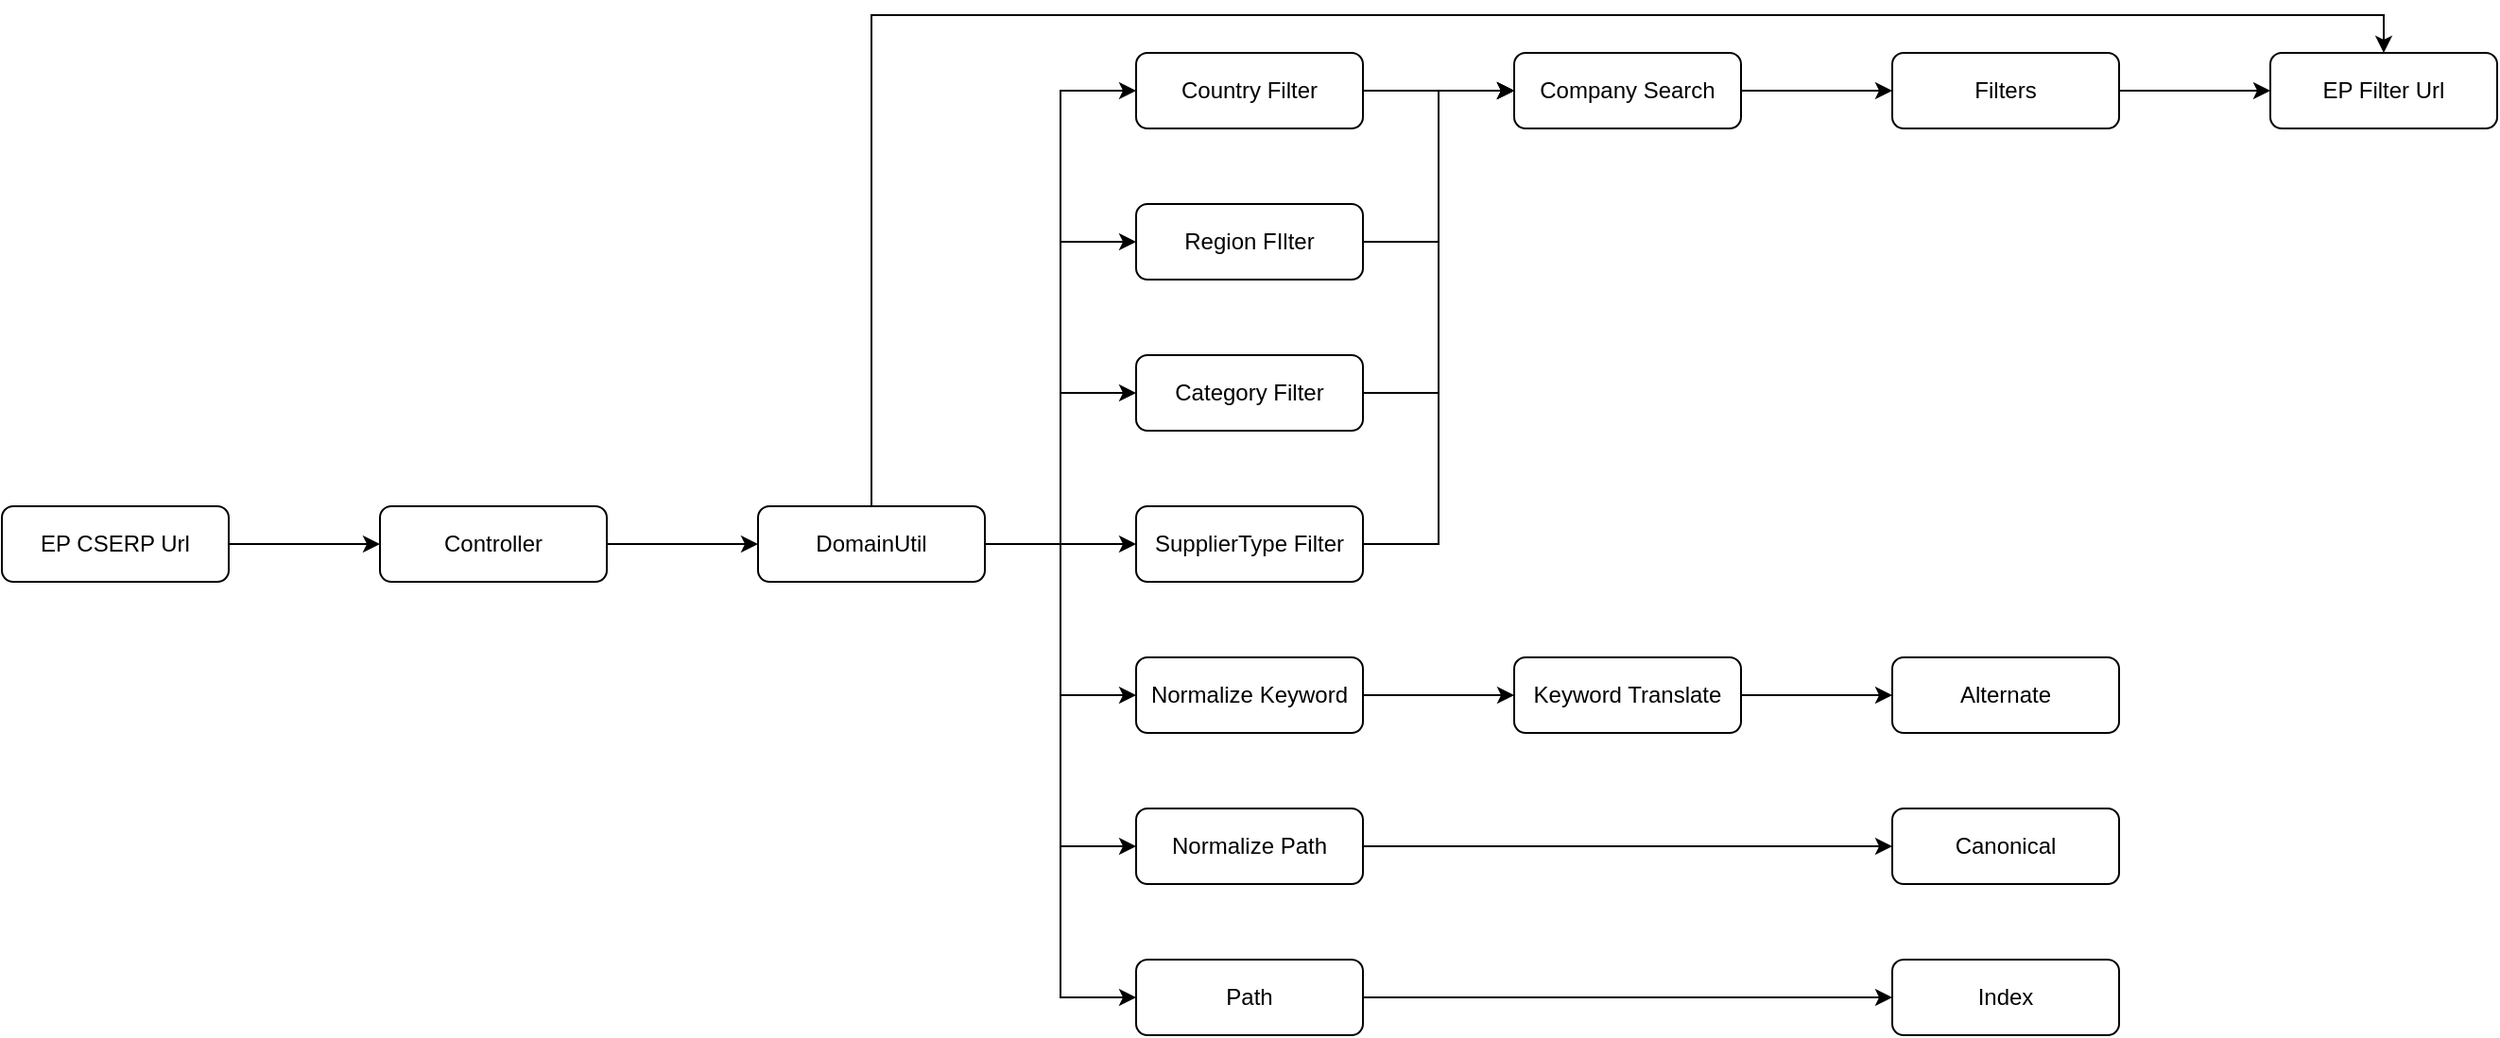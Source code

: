 <mxfile version="26.1.3">
  <diagram name="第 1 页" id="7Xrn4tYUbD6AxUcLTrmy">
    <mxGraphModel dx="1434" dy="1823" grid="1" gridSize="10" guides="1" tooltips="1" connect="1" arrows="1" fold="1" page="1" pageScale="1" pageWidth="827" pageHeight="1169" math="0" shadow="0">
      <root>
        <mxCell id="0" />
        <mxCell id="1" parent="0" />
        <mxCell id="qFR6V-hlNSRlsBP7KuYm-17" style="edgeStyle=orthogonalEdgeStyle;rounded=0;orthogonalLoop=1;jettySize=auto;html=1;exitX=1;exitY=0.5;exitDx=0;exitDy=0;entryX=0;entryY=0.5;entryDx=0;entryDy=0;" edge="1" parent="1" source="qFR6V-hlNSRlsBP7KuYm-2" target="qFR6V-hlNSRlsBP7KuYm-3">
          <mxGeometry relative="1" as="geometry" />
        </mxCell>
        <mxCell id="qFR6V-hlNSRlsBP7KuYm-2" value="EP CSERP Url" style="rounded=1;whiteSpace=wrap;html=1;" vertex="1" parent="1">
          <mxGeometry x="80" y="160" width="120" height="40" as="geometry" />
        </mxCell>
        <mxCell id="qFR6V-hlNSRlsBP7KuYm-18" style="edgeStyle=orthogonalEdgeStyle;rounded=0;orthogonalLoop=1;jettySize=auto;html=1;exitX=1;exitY=0.5;exitDx=0;exitDy=0;entryX=0;entryY=0.5;entryDx=0;entryDy=0;" edge="1" parent="1" source="qFR6V-hlNSRlsBP7KuYm-3" target="qFR6V-hlNSRlsBP7KuYm-4">
          <mxGeometry relative="1" as="geometry" />
        </mxCell>
        <mxCell id="qFR6V-hlNSRlsBP7KuYm-3" value="Controller" style="rounded=1;whiteSpace=wrap;html=1;" vertex="1" parent="1">
          <mxGeometry x="280" y="160" width="120" height="40" as="geometry" />
        </mxCell>
        <mxCell id="qFR6V-hlNSRlsBP7KuYm-19" style="edgeStyle=orthogonalEdgeStyle;rounded=0;orthogonalLoop=1;jettySize=auto;html=1;exitX=1;exitY=0.5;exitDx=0;exitDy=0;entryX=0;entryY=0.5;entryDx=0;entryDy=0;" edge="1" parent="1" source="qFR6V-hlNSRlsBP7KuYm-4" target="qFR6V-hlNSRlsBP7KuYm-5">
          <mxGeometry relative="1" as="geometry" />
        </mxCell>
        <mxCell id="qFR6V-hlNSRlsBP7KuYm-20" style="edgeStyle=orthogonalEdgeStyle;rounded=0;orthogonalLoop=1;jettySize=auto;html=1;exitX=1;exitY=0.5;exitDx=0;exitDy=0;entryX=0;entryY=0.5;entryDx=0;entryDy=0;" edge="1" parent="1" source="qFR6V-hlNSRlsBP7KuYm-4" target="qFR6V-hlNSRlsBP7KuYm-6">
          <mxGeometry relative="1" as="geometry" />
        </mxCell>
        <mxCell id="qFR6V-hlNSRlsBP7KuYm-21" style="edgeStyle=orthogonalEdgeStyle;rounded=0;orthogonalLoop=1;jettySize=auto;html=1;exitX=1;exitY=0.5;exitDx=0;exitDy=0;entryX=0;entryY=0.5;entryDx=0;entryDy=0;" edge="1" parent="1" source="qFR6V-hlNSRlsBP7KuYm-4" target="qFR6V-hlNSRlsBP7KuYm-7">
          <mxGeometry relative="1" as="geometry" />
        </mxCell>
        <mxCell id="qFR6V-hlNSRlsBP7KuYm-22" style="edgeStyle=orthogonalEdgeStyle;rounded=0;orthogonalLoop=1;jettySize=auto;html=1;exitX=1;exitY=0.5;exitDx=0;exitDy=0;entryX=0;entryY=0.5;entryDx=0;entryDy=0;" edge="1" parent="1" source="qFR6V-hlNSRlsBP7KuYm-4" target="qFR6V-hlNSRlsBP7KuYm-8">
          <mxGeometry relative="1" as="geometry" />
        </mxCell>
        <mxCell id="qFR6V-hlNSRlsBP7KuYm-28" style="edgeStyle=orthogonalEdgeStyle;rounded=0;orthogonalLoop=1;jettySize=auto;html=1;exitX=1;exitY=0.5;exitDx=0;exitDy=0;entryX=0;entryY=0.5;entryDx=0;entryDy=0;" edge="1" parent="1" source="qFR6V-hlNSRlsBP7KuYm-4" target="qFR6V-hlNSRlsBP7KuYm-9">
          <mxGeometry relative="1" as="geometry" />
        </mxCell>
        <mxCell id="qFR6V-hlNSRlsBP7KuYm-29" style="edgeStyle=orthogonalEdgeStyle;rounded=0;orthogonalLoop=1;jettySize=auto;html=1;exitX=1;exitY=0.5;exitDx=0;exitDy=0;entryX=0;entryY=0.5;entryDx=0;entryDy=0;" edge="1" parent="1" source="qFR6V-hlNSRlsBP7KuYm-4" target="qFR6V-hlNSRlsBP7KuYm-10">
          <mxGeometry relative="1" as="geometry" />
        </mxCell>
        <mxCell id="qFR6V-hlNSRlsBP7KuYm-30" style="edgeStyle=orthogonalEdgeStyle;rounded=0;orthogonalLoop=1;jettySize=auto;html=1;exitX=1;exitY=0.5;exitDx=0;exitDy=0;entryX=0;entryY=0.5;entryDx=0;entryDy=0;" edge="1" parent="1" source="qFR6V-hlNSRlsBP7KuYm-4" target="qFR6V-hlNSRlsBP7KuYm-16">
          <mxGeometry relative="1" as="geometry" />
        </mxCell>
        <mxCell id="qFR6V-hlNSRlsBP7KuYm-40" style="edgeStyle=orthogonalEdgeStyle;rounded=0;orthogonalLoop=1;jettySize=auto;html=1;exitX=0.5;exitY=0;exitDx=0;exitDy=0;entryX=0.5;entryY=0;entryDx=0;entryDy=0;" edge="1" parent="1" source="qFR6V-hlNSRlsBP7KuYm-4" target="qFR6V-hlNSRlsBP7KuYm-37">
          <mxGeometry relative="1" as="geometry" />
        </mxCell>
        <mxCell id="qFR6V-hlNSRlsBP7KuYm-4" value="DomainUtil" style="rounded=1;whiteSpace=wrap;html=1;" vertex="1" parent="1">
          <mxGeometry x="480" y="160" width="120" height="40" as="geometry" />
        </mxCell>
        <mxCell id="qFR6V-hlNSRlsBP7KuYm-23" style="edgeStyle=orthogonalEdgeStyle;rounded=0;orthogonalLoop=1;jettySize=auto;html=1;exitX=1;exitY=0.5;exitDx=0;exitDy=0;entryX=0;entryY=0.5;entryDx=0;entryDy=0;" edge="1" parent="1" source="qFR6V-hlNSRlsBP7KuYm-5" target="qFR6V-hlNSRlsBP7KuYm-11">
          <mxGeometry relative="1" as="geometry" />
        </mxCell>
        <mxCell id="qFR6V-hlNSRlsBP7KuYm-5" value="Country Filter" style="rounded=1;whiteSpace=wrap;html=1;" vertex="1" parent="1">
          <mxGeometry x="680" y="-80" width="120" height="40" as="geometry" />
        </mxCell>
        <mxCell id="qFR6V-hlNSRlsBP7KuYm-24" style="edgeStyle=orthogonalEdgeStyle;rounded=0;orthogonalLoop=1;jettySize=auto;html=1;exitX=1;exitY=0.5;exitDx=0;exitDy=0;entryX=0;entryY=0.5;entryDx=0;entryDy=0;" edge="1" parent="1" source="qFR6V-hlNSRlsBP7KuYm-6" target="qFR6V-hlNSRlsBP7KuYm-11">
          <mxGeometry relative="1" as="geometry" />
        </mxCell>
        <mxCell id="qFR6V-hlNSRlsBP7KuYm-6" value="Region FIlter" style="rounded=1;whiteSpace=wrap;html=1;" vertex="1" parent="1">
          <mxGeometry x="680" width="120" height="40" as="geometry" />
        </mxCell>
        <mxCell id="qFR6V-hlNSRlsBP7KuYm-26" style="edgeStyle=orthogonalEdgeStyle;rounded=0;orthogonalLoop=1;jettySize=auto;html=1;exitX=1;exitY=0.5;exitDx=0;exitDy=0;entryX=0;entryY=0.5;entryDx=0;entryDy=0;" edge="1" parent="1" source="qFR6V-hlNSRlsBP7KuYm-7" target="qFR6V-hlNSRlsBP7KuYm-11">
          <mxGeometry relative="1" as="geometry" />
        </mxCell>
        <mxCell id="qFR6V-hlNSRlsBP7KuYm-7" value="Category Filter" style="rounded=1;whiteSpace=wrap;html=1;" vertex="1" parent="1">
          <mxGeometry x="680" y="80" width="120" height="40" as="geometry" />
        </mxCell>
        <mxCell id="qFR6V-hlNSRlsBP7KuYm-27" style="edgeStyle=orthogonalEdgeStyle;rounded=0;orthogonalLoop=1;jettySize=auto;html=1;exitX=1;exitY=0.5;exitDx=0;exitDy=0;entryX=0;entryY=0.5;entryDx=0;entryDy=0;" edge="1" parent="1" source="qFR6V-hlNSRlsBP7KuYm-8" target="qFR6V-hlNSRlsBP7KuYm-11">
          <mxGeometry relative="1" as="geometry" />
        </mxCell>
        <mxCell id="qFR6V-hlNSRlsBP7KuYm-8" value="SupplierType Filter" style="rounded=1;whiteSpace=wrap;html=1;" vertex="1" parent="1">
          <mxGeometry x="680" y="160" width="120" height="40" as="geometry" />
        </mxCell>
        <mxCell id="qFR6V-hlNSRlsBP7KuYm-31" style="edgeStyle=orthogonalEdgeStyle;rounded=0;orthogonalLoop=1;jettySize=auto;html=1;exitX=1;exitY=0.5;exitDx=0;exitDy=0;" edge="1" parent="1" source="qFR6V-hlNSRlsBP7KuYm-9" target="qFR6V-hlNSRlsBP7KuYm-12">
          <mxGeometry relative="1" as="geometry" />
        </mxCell>
        <mxCell id="qFR6V-hlNSRlsBP7KuYm-9" value="Normalize Keyword" style="rounded=1;whiteSpace=wrap;html=1;" vertex="1" parent="1">
          <mxGeometry x="680" y="240" width="120" height="40" as="geometry" />
        </mxCell>
        <mxCell id="qFR6V-hlNSRlsBP7KuYm-33" style="edgeStyle=orthogonalEdgeStyle;rounded=0;orthogonalLoop=1;jettySize=auto;html=1;exitX=1;exitY=0.5;exitDx=0;exitDy=0;entryX=0;entryY=0.5;entryDx=0;entryDy=0;" edge="1" parent="1" source="qFR6V-hlNSRlsBP7KuYm-10" target="qFR6V-hlNSRlsBP7KuYm-13">
          <mxGeometry relative="1" as="geometry" />
        </mxCell>
        <mxCell id="qFR6V-hlNSRlsBP7KuYm-10" value="Normalize Path" style="rounded=1;whiteSpace=wrap;html=1;" vertex="1" parent="1">
          <mxGeometry x="680" y="320" width="120" height="40" as="geometry" />
        </mxCell>
        <mxCell id="qFR6V-hlNSRlsBP7KuYm-38" style="edgeStyle=orthogonalEdgeStyle;rounded=0;orthogonalLoop=1;jettySize=auto;html=1;exitX=1;exitY=0.5;exitDx=0;exitDy=0;entryX=0;entryY=0.5;entryDx=0;entryDy=0;" edge="1" parent="1" source="qFR6V-hlNSRlsBP7KuYm-11" target="qFR6V-hlNSRlsBP7KuYm-36">
          <mxGeometry relative="1" as="geometry" />
        </mxCell>
        <mxCell id="qFR6V-hlNSRlsBP7KuYm-11" value="Company Search" style="rounded=1;whiteSpace=wrap;html=1;" vertex="1" parent="1">
          <mxGeometry x="880" y="-80" width="120" height="40" as="geometry" />
        </mxCell>
        <mxCell id="qFR6V-hlNSRlsBP7KuYm-32" style="edgeStyle=orthogonalEdgeStyle;rounded=0;orthogonalLoop=1;jettySize=auto;html=1;exitX=1;exitY=0.5;exitDx=0;exitDy=0;entryX=0;entryY=0.5;entryDx=0;entryDy=0;" edge="1" parent="1" source="qFR6V-hlNSRlsBP7KuYm-12" target="qFR6V-hlNSRlsBP7KuYm-14">
          <mxGeometry relative="1" as="geometry" />
        </mxCell>
        <mxCell id="qFR6V-hlNSRlsBP7KuYm-12" value="Keyword Translate" style="rounded=1;whiteSpace=wrap;html=1;" vertex="1" parent="1">
          <mxGeometry x="880" y="240" width="120" height="40" as="geometry" />
        </mxCell>
        <mxCell id="qFR6V-hlNSRlsBP7KuYm-13" value="Canonical" style="rounded=1;whiteSpace=wrap;html=1;" vertex="1" parent="1">
          <mxGeometry x="1080" y="320" width="120" height="40" as="geometry" />
        </mxCell>
        <mxCell id="qFR6V-hlNSRlsBP7KuYm-14" value="Alternate" style="rounded=1;whiteSpace=wrap;html=1;" vertex="1" parent="1">
          <mxGeometry x="1080" y="240" width="120" height="40" as="geometry" />
        </mxCell>
        <mxCell id="qFR6V-hlNSRlsBP7KuYm-15" value="Index" style="rounded=1;whiteSpace=wrap;html=1;" vertex="1" parent="1">
          <mxGeometry x="1080" y="400" width="120" height="40" as="geometry" />
        </mxCell>
        <mxCell id="qFR6V-hlNSRlsBP7KuYm-35" style="edgeStyle=orthogonalEdgeStyle;rounded=0;orthogonalLoop=1;jettySize=auto;html=1;exitX=1;exitY=0.5;exitDx=0;exitDy=0;entryX=0;entryY=0.5;entryDx=0;entryDy=0;" edge="1" parent="1" source="qFR6V-hlNSRlsBP7KuYm-16" target="qFR6V-hlNSRlsBP7KuYm-15">
          <mxGeometry relative="1" as="geometry" />
        </mxCell>
        <mxCell id="qFR6V-hlNSRlsBP7KuYm-16" value="Path" style="rounded=1;whiteSpace=wrap;html=1;" vertex="1" parent="1">
          <mxGeometry x="680" y="400" width="120" height="40" as="geometry" />
        </mxCell>
        <mxCell id="qFR6V-hlNSRlsBP7KuYm-39" style="edgeStyle=orthogonalEdgeStyle;rounded=0;orthogonalLoop=1;jettySize=auto;html=1;exitX=1;exitY=0.5;exitDx=0;exitDy=0;entryX=0;entryY=0.5;entryDx=0;entryDy=0;" edge="1" parent="1" source="qFR6V-hlNSRlsBP7KuYm-36" target="qFR6V-hlNSRlsBP7KuYm-37">
          <mxGeometry relative="1" as="geometry" />
        </mxCell>
        <mxCell id="qFR6V-hlNSRlsBP7KuYm-36" value="Filters" style="rounded=1;whiteSpace=wrap;html=1;" vertex="1" parent="1">
          <mxGeometry x="1080" y="-80" width="120" height="40" as="geometry" />
        </mxCell>
        <mxCell id="qFR6V-hlNSRlsBP7KuYm-37" value="EP Filter Url" style="rounded=1;whiteSpace=wrap;html=1;" vertex="1" parent="1">
          <mxGeometry x="1280" y="-80" width="120" height="40" as="geometry" />
        </mxCell>
      </root>
    </mxGraphModel>
  </diagram>
</mxfile>
